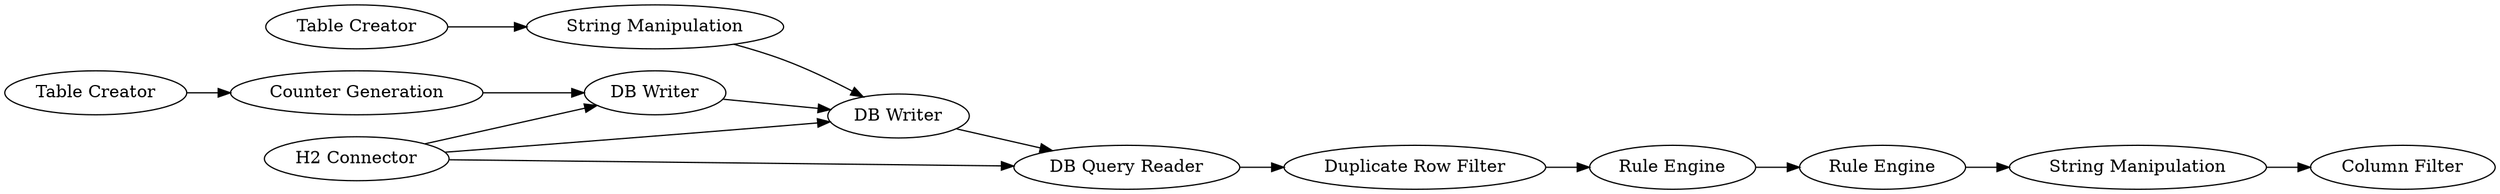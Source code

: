 digraph {
	1 [label="Table Creator"]
	2 [label="Table Creator"]
	3 [label="H2 Connector"]
	4 [label="DB Writer"]
	5 [label="String Manipulation"]
	6 [label="DB Writer"]
	7 [label="DB Query Reader"]
	8 [label="Counter Generation"]
	9 [label="Duplicate Row Filter"]
	10 [label="Rule Engine"]
	11 [label="Rule Engine"]
	12 [label="String Manipulation"]
	13 [label="Column Filter"]
	1 -> 8
	2 -> 5
	3 -> 4
	3 -> 6
	3 -> 7
	4 -> 6
	5 -> 6
	6 -> 7
	7 -> 9
	8 -> 4
	9 -> 10
	10 -> 11
	11 -> 12
	12 -> 13
	rankdir=LR
}
